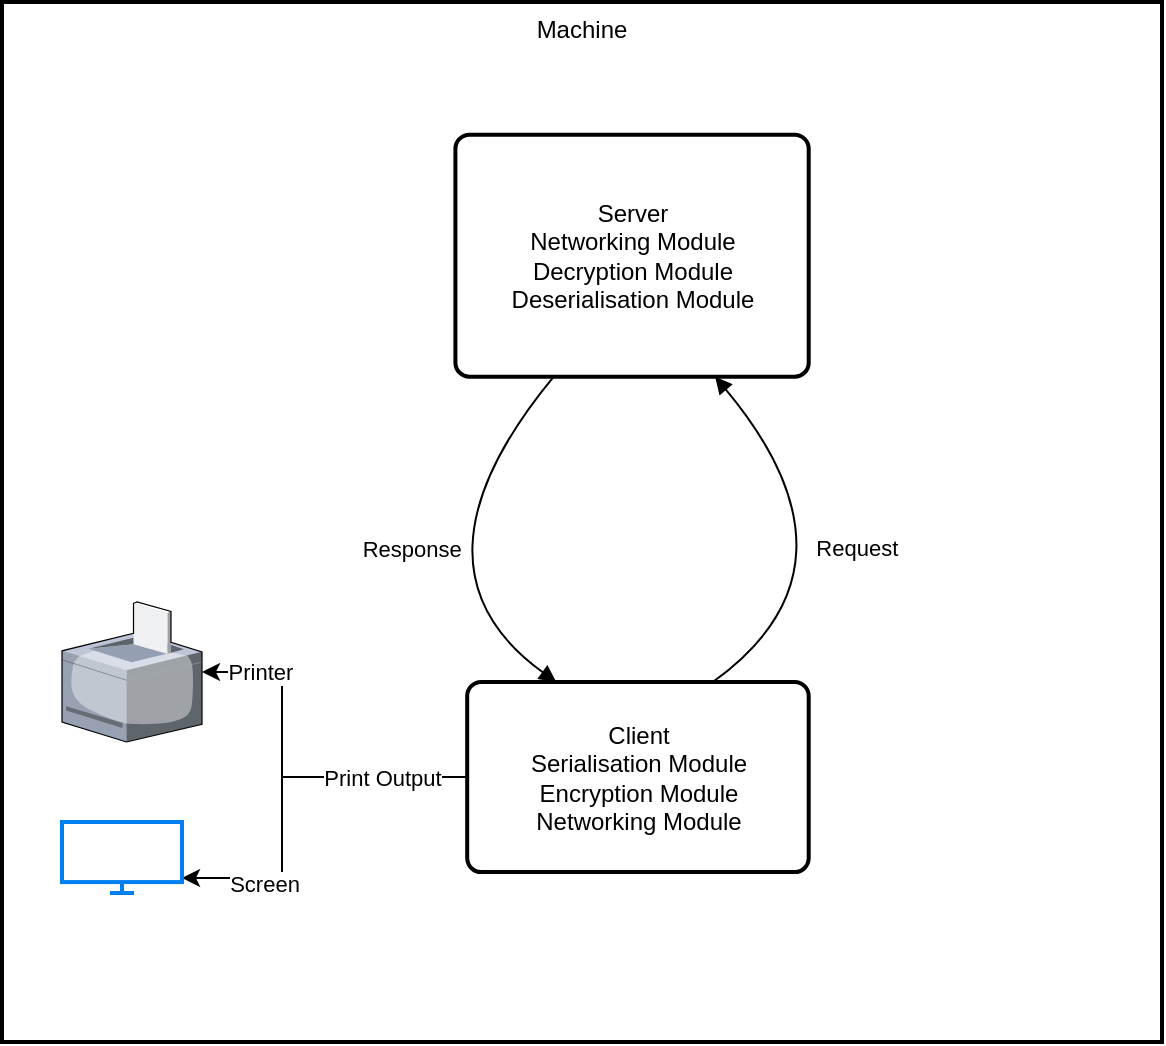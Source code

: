 <mxfile version="24.4.4" type="device">
  <diagram name="Page-1" id="eUZVvCuLvzxqEqKZVNy9">
    <mxGraphModel dx="1997" dy="1859" grid="1" gridSize="10" guides="1" tooltips="1" connect="1" arrows="1" fold="1" page="1" pageScale="1" pageWidth="827" pageHeight="1169" math="0" shadow="0">
      <root>
        <mxCell id="0" />
        <mxCell id="1" parent="0" />
        <mxCell id="2" value="Machine" style="whiteSpace=wrap;strokeWidth=2;verticalAlign=top;" parent="1" vertex="1">
          <mxGeometry x="-410" y="-290" width="580" height="520" as="geometry" />
        </mxCell>
        <mxCell id="3" value="Server&#xa;Networking Module&#xa;Decryption Module&#xa;Deserialisation Module" style="rounded=1;absoluteArcSize=1;arcSize=14;whiteSpace=wrap;strokeWidth=2;fontStyle=0" parent="2" vertex="1">
          <mxGeometry x="226.703" y="66.383" width="176.648" height="120.928" as="geometry" />
        </mxCell>
        <mxCell id="ADro9rjiIxq8fnT9iEcF-11" style="edgeStyle=orthogonalEdgeStyle;rounded=0;orthogonalLoop=1;jettySize=auto;html=1;" edge="1" parent="2" source="4" target="ADro9rjiIxq8fnT9iEcF-9">
          <mxGeometry relative="1" as="geometry">
            <Array as="points">
              <mxPoint x="140" y="388" />
              <mxPoint x="140" y="438" />
            </Array>
          </mxGeometry>
        </mxCell>
        <mxCell id="ADro9rjiIxq8fnT9iEcF-14" value="Screen" style="edgeLabel;html=1;align=center;verticalAlign=middle;resizable=0;points=[];" vertex="1" connectable="0" parent="ADro9rjiIxq8fnT9iEcF-11">
          <mxGeometry x="0.582" y="3" relative="1" as="geometry">
            <mxPoint as="offset" />
          </mxGeometry>
        </mxCell>
        <mxCell id="4" value="Client&#xa;Serialisation Module&#xa;Encryption Module&#xa;Networking Module" style="rounded=1;absoluteArcSize=1;arcSize=14;whiteSpace=wrap;strokeWidth=2;" parent="2" vertex="1">
          <mxGeometry x="232.589" y="339.999" width="170.761" height="95.054" as="geometry" />
        </mxCell>
        <mxCell id="5" value="Request" style="curved=1;startArrow=none;endArrow=block;exitX=0.719;exitY=0;entryX=0.728;entryY=0.985;" parent="2" source="4" target="3" edge="1">
          <mxGeometry relative="1" as="geometry">
            <Array as="points">
              <mxPoint x="435.736" y="282.366" />
            </Array>
          </mxGeometry>
        </mxCell>
        <mxCell id="6" value="Response" style="curved=1;startArrow=none;endArrow=block;exitX=0.285;exitY=0.985;entryX=0.261;entryY=0;" parent="2" source="3" target="4" edge="1">
          <mxGeometry relative="1" as="geometry">
            <Array as="points">
              <mxPoint x="197.259" y="282.366" />
            </Array>
          </mxGeometry>
        </mxCell>
        <mxCell id="ADro9rjiIxq8fnT9iEcF-9" value="" style="html=1;verticalLabelPosition=bottom;align=center;labelBackgroundColor=#ffffff;verticalAlign=top;strokeWidth=2;strokeColor=#0080F0;shadow=0;dashed=0;shape=mxgraph.ios7.icons.monitor;" vertex="1" parent="2">
          <mxGeometry x="30" y="410" width="60" height="35.5" as="geometry" />
        </mxCell>
        <mxCell id="ADro9rjiIxq8fnT9iEcF-7" value="" style="verticalLabelPosition=bottom;sketch=0;aspect=fixed;html=1;verticalAlign=top;strokeColor=none;align=center;outlineConnect=0;shape=mxgraph.citrix.printer;" vertex="1" parent="2">
          <mxGeometry x="30" y="300" width="70" height="70" as="geometry" />
        </mxCell>
        <mxCell id="ADro9rjiIxq8fnT9iEcF-10" style="edgeStyle=orthogonalEdgeStyle;rounded=0;orthogonalLoop=1;jettySize=auto;html=1;" edge="1" parent="2" source="4" target="ADro9rjiIxq8fnT9iEcF-7">
          <mxGeometry relative="1" as="geometry">
            <Array as="points">
              <mxPoint x="140" y="388" />
              <mxPoint x="140" y="335" />
            </Array>
          </mxGeometry>
        </mxCell>
        <mxCell id="ADro9rjiIxq8fnT9iEcF-12" value="Print Output" style="edgeLabel;html=1;align=center;verticalAlign=middle;resizable=0;points=[];" vertex="1" connectable="0" parent="ADro9rjiIxq8fnT9iEcF-10">
          <mxGeometry x="-0.654" relative="1" as="geometry">
            <mxPoint x="-11" as="offset" />
          </mxGeometry>
        </mxCell>
        <mxCell id="ADro9rjiIxq8fnT9iEcF-13" value="Printer" style="edgeLabel;html=1;align=center;verticalAlign=middle;resizable=0;points=[];" vertex="1" connectable="0" parent="ADro9rjiIxq8fnT9iEcF-10">
          <mxGeometry x="0.685" relative="1" as="geometry">
            <mxPoint as="offset" />
          </mxGeometry>
        </mxCell>
      </root>
    </mxGraphModel>
  </diagram>
</mxfile>
